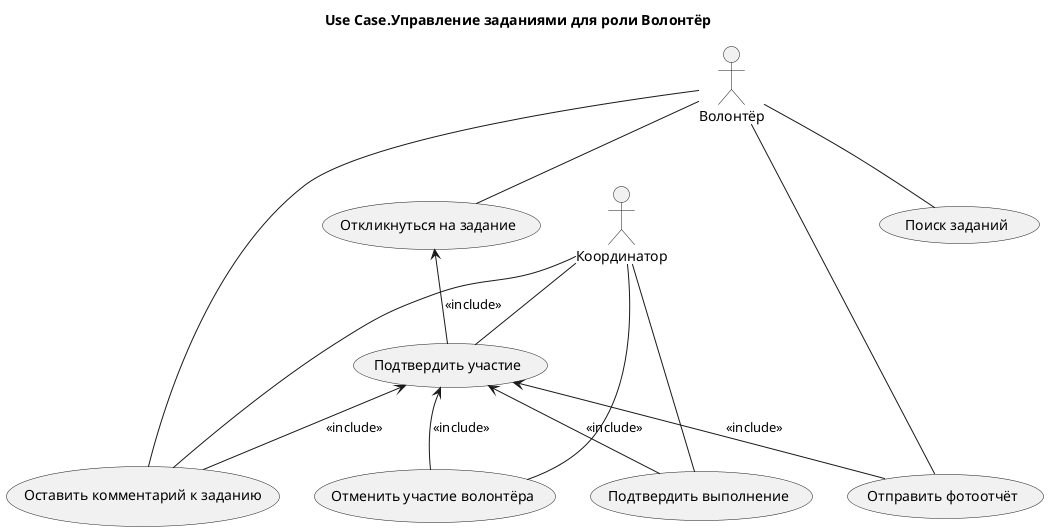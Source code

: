 @startuml
skinparam style classic

title Use Case.Управление заданиями для роли Волонтёр

:Волонтёр:
:Координатор:

Волонтёр -- (Откликнуться на задание)
Волонтёр -- (Оставить комментарий к заданию)
Волонтёр -- (Отправить фотоотчёт)
(Подтвердить участие) <-- (Оставить комментарий к заданию) : <<include>>
(Подтвердить участие) <-- (Отправить фотоотчёт) : <<include>>

Координатор -- (Подтвердить выполнение)
Координатор -- (Подтвердить участие)
Координатор -- (Отменить участие волонтёра)
Координатор -- (Оставить комментарий к заданию)

Волонтёр -- (Поиск заданий)

(Подтвердить участие) <-- (Подтвердить выполнение) : <<include>>
(Подтвердить участие) <-- (Отменить участие волонтёра) : <<include>>
(Откликнуться на задание) <-- (Подтвердить участие) : <<include>>
@enduml